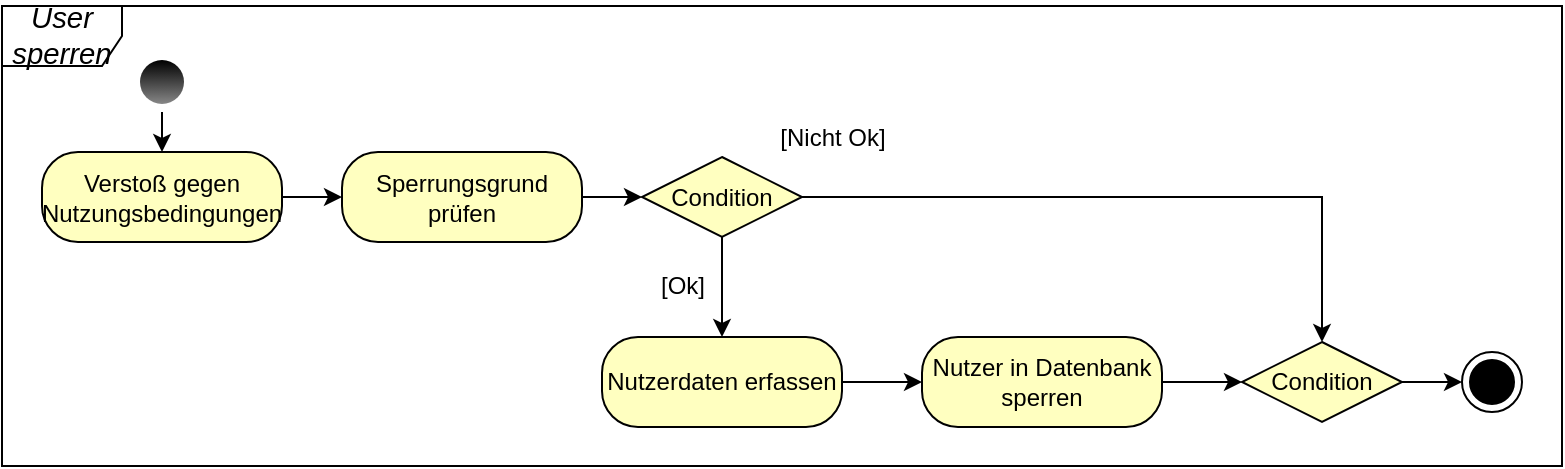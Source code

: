 <mxfile version="13.3.5" type="device"><diagram name="Page-1" id="e7e014a7-5840-1c2e-5031-d8a46d1fe8dd"><mxGraphModel dx="1017" dy="886" grid="1" gridSize="10" guides="1" tooltips="1" connect="1" arrows="1" fold="1" page="1" pageScale="1" pageWidth="1169" pageHeight="826" background="#ffffff" math="0" shadow="0"><root><mxCell id="0"/><mxCell id="1" parent="0"/><mxCell id="OTc7slQkvgCQ9Ft_FuSA-42" value="&lt;i&gt;&lt;span style=&quot;font-size: 11.0pt ; font-family: &amp;#34;calibri&amp;#34; , sans-serif&quot;&gt;User sperren&lt;br&gt;&lt;/span&gt;&lt;/i&gt;" style="shape=umlFrame;whiteSpace=wrap;html=1;" parent="1" vertex="1"><mxGeometry x="50" y="40" width="780" height="230" as="geometry"/></mxCell><mxCell id="OTc7slQkvgCQ9Ft_FuSA-41" value="" style="ellipse;html=1;shape=endState;fillColor=#000000;" parent="1" vertex="1"><mxGeometry x="780" y="213" width="30" height="30" as="geometry"/></mxCell><mxCell id="Z19tyKUrV3MHubc71sTz-58" style="edgeStyle=orthogonalEdgeStyle;rounded=0;orthogonalLoop=1;jettySize=auto;html=1;exitX=0.5;exitY=1;exitDx=0;exitDy=0;entryX=0.5;entryY=0;entryDx=0;entryDy=0;startArrow=none;startFill=0;endArrow=classic;endFill=1;strokeColor=#000000;" edge="1" parent="1" source="OTc7slQkvgCQ9Ft_FuSA-43" target="Z19tyKUrV3MHubc71sTz-16"><mxGeometry relative="1" as="geometry"/></mxCell><mxCell id="OTc7slQkvgCQ9Ft_FuSA-43" value="" style="ellipse;html=1;shape=endState;fillColor=#000000;fontStyle=1;strokeColor=none;gradientColor=#878787;" parent="1" vertex="1"><mxGeometry x="115" y="63" width="30" height="30" as="geometry"/></mxCell><mxCell id="Z19tyKUrV3MHubc71sTz-138" style="edgeStyle=orthogonalEdgeStyle;rounded=0;orthogonalLoop=1;jettySize=auto;html=1;exitX=1;exitY=0.5;exitDx=0;exitDy=0;entryX=0;entryY=0.5;entryDx=0;entryDy=0;startArrow=none;startFill=0;endArrow=classic;endFill=1;strokeColor=#000000;" edge="1" parent="1" source="Z19tyKUrV3MHubc71sTz-16" target="Z19tyKUrV3MHubc71sTz-115"><mxGeometry relative="1" as="geometry"/></mxCell><mxCell id="Z19tyKUrV3MHubc71sTz-16" value="Verstoß gegen&lt;br&gt;Nutzungsbedingungen" style="rounded=1;whiteSpace=wrap;html=1;arcSize=40;fontColor=#000000;fillColor=#ffffc0;" vertex="1" parent="1"><mxGeometry x="70" y="113" width="120" height="45" as="geometry"/></mxCell><mxCell id="Z19tyKUrV3MHubc71sTz-71" value="[Nicht Ok]" style="text;html=1;align=center;verticalAlign=middle;resizable=0;points=[];autosize=1;" vertex="1" parent="1"><mxGeometry x="430" y="95.5" width="70" height="20" as="geometry"/></mxCell><mxCell id="Z19tyKUrV3MHubc71sTz-72" value="[Ok]" style="text;html=1;align=center;verticalAlign=middle;resizable=0;points=[];autosize=1;" vertex="1" parent="1"><mxGeometry x="370" y="170" width="40" height="20" as="geometry"/></mxCell><mxCell id="Z19tyKUrV3MHubc71sTz-136" style="edgeStyle=orthogonalEdgeStyle;rounded=0;orthogonalLoop=1;jettySize=auto;html=1;entryX=0;entryY=0.5;entryDx=0;entryDy=0;startArrow=none;startFill=0;endArrow=classic;endFill=1;strokeColor=#000000;" edge="1" parent="1" source="Z19tyKUrV3MHubc71sTz-115" target="Z19tyKUrV3MHubc71sTz-121"><mxGeometry relative="1" as="geometry"/></mxCell><mxCell id="Z19tyKUrV3MHubc71sTz-115" value="Sperrungsgrund&lt;br&gt;prüfen" style="rounded=1;whiteSpace=wrap;html=1;arcSize=40;fontColor=#000000;fillColor=#ffffc0;" vertex="1" parent="1"><mxGeometry x="220" y="113" width="120" height="45" as="geometry"/></mxCell><mxCell id="Z19tyKUrV3MHubc71sTz-137" style="edgeStyle=orthogonalEdgeStyle;rounded=0;orthogonalLoop=1;jettySize=auto;html=1;exitX=0.5;exitY=1;exitDx=0;exitDy=0;entryX=0.5;entryY=0;entryDx=0;entryDy=0;startArrow=none;startFill=0;endArrow=classic;endFill=1;strokeColor=#000000;" edge="1" parent="1" source="Z19tyKUrV3MHubc71sTz-121" target="Z19tyKUrV3MHubc71sTz-126"><mxGeometry relative="1" as="geometry"/></mxCell><mxCell id="Z19tyKUrV3MHubc71sTz-140" style="edgeStyle=orthogonalEdgeStyle;rounded=0;orthogonalLoop=1;jettySize=auto;html=1;exitX=1;exitY=0.5;exitDx=0;exitDy=0;entryX=0.5;entryY=0;entryDx=0;entryDy=0;startArrow=none;startFill=0;endArrow=classic;endFill=1;strokeColor=#000000;" edge="1" parent="1" source="Z19tyKUrV3MHubc71sTz-121" target="Z19tyKUrV3MHubc71sTz-125"><mxGeometry relative="1" as="geometry"><mxPoint x="490" y="135.5" as="targetPoint"/></mxGeometry></mxCell><mxCell id="Z19tyKUrV3MHubc71sTz-121" value="Condition" style="rhombus;whiteSpace=wrap;html=1;fillColor=#ffffc0;" vertex="1" parent="1"><mxGeometry x="370" y="115.5" width="80" height="40" as="geometry"/></mxCell><mxCell id="Z19tyKUrV3MHubc71sTz-130" style="edgeStyle=orthogonalEdgeStyle;rounded=0;orthogonalLoop=1;jettySize=auto;html=1;exitX=1;exitY=0.5;exitDx=0;exitDy=0;startArrow=none;startFill=0;endArrow=classic;endFill=1;strokeColor=#000000;" edge="1" parent="1" source="Z19tyKUrV3MHubc71sTz-125" target="OTc7slQkvgCQ9Ft_FuSA-41"><mxGeometry relative="1" as="geometry"/></mxCell><mxCell id="Z19tyKUrV3MHubc71sTz-125" value="Condition" style="rhombus;whiteSpace=wrap;html=1;fillColor=#ffffc0;" vertex="1" parent="1"><mxGeometry x="670" y="208" width="80" height="40" as="geometry"/></mxCell><mxCell id="Z19tyKUrV3MHubc71sTz-146" value="" style="edgeStyle=orthogonalEdgeStyle;rounded=0;orthogonalLoop=1;jettySize=auto;html=1;startArrow=none;startFill=0;endArrow=classic;endFill=1;strokeColor=#000000;" edge="1" parent="1" source="Z19tyKUrV3MHubc71sTz-126" target="Z19tyKUrV3MHubc71sTz-145"><mxGeometry relative="1" as="geometry"/></mxCell><mxCell id="Z19tyKUrV3MHubc71sTz-126" value="Nutzerdaten erfassen" style="rounded=1;whiteSpace=wrap;html=1;arcSize=40;fontColor=#000000;fillColor=#ffffc0;" vertex="1" parent="1"><mxGeometry x="350" y="205.5" width="120" height="45" as="geometry"/></mxCell><mxCell id="Z19tyKUrV3MHubc71sTz-147" style="edgeStyle=orthogonalEdgeStyle;rounded=0;orthogonalLoop=1;jettySize=auto;html=1;entryX=0;entryY=0.5;entryDx=0;entryDy=0;startArrow=none;startFill=0;endArrow=classic;endFill=1;strokeColor=#000000;" edge="1" parent="1" source="Z19tyKUrV3MHubc71sTz-145" target="Z19tyKUrV3MHubc71sTz-125"><mxGeometry relative="1" as="geometry"/></mxCell><mxCell id="Z19tyKUrV3MHubc71sTz-145" value="Nutzer in Datenbank sperren" style="rounded=1;whiteSpace=wrap;html=1;arcSize=40;fontColor=#000000;fillColor=#ffffc0;" vertex="1" parent="1"><mxGeometry x="510" y="205.5" width="120" height="45" as="geometry"/></mxCell></root></mxGraphModel></diagram></mxfile>
